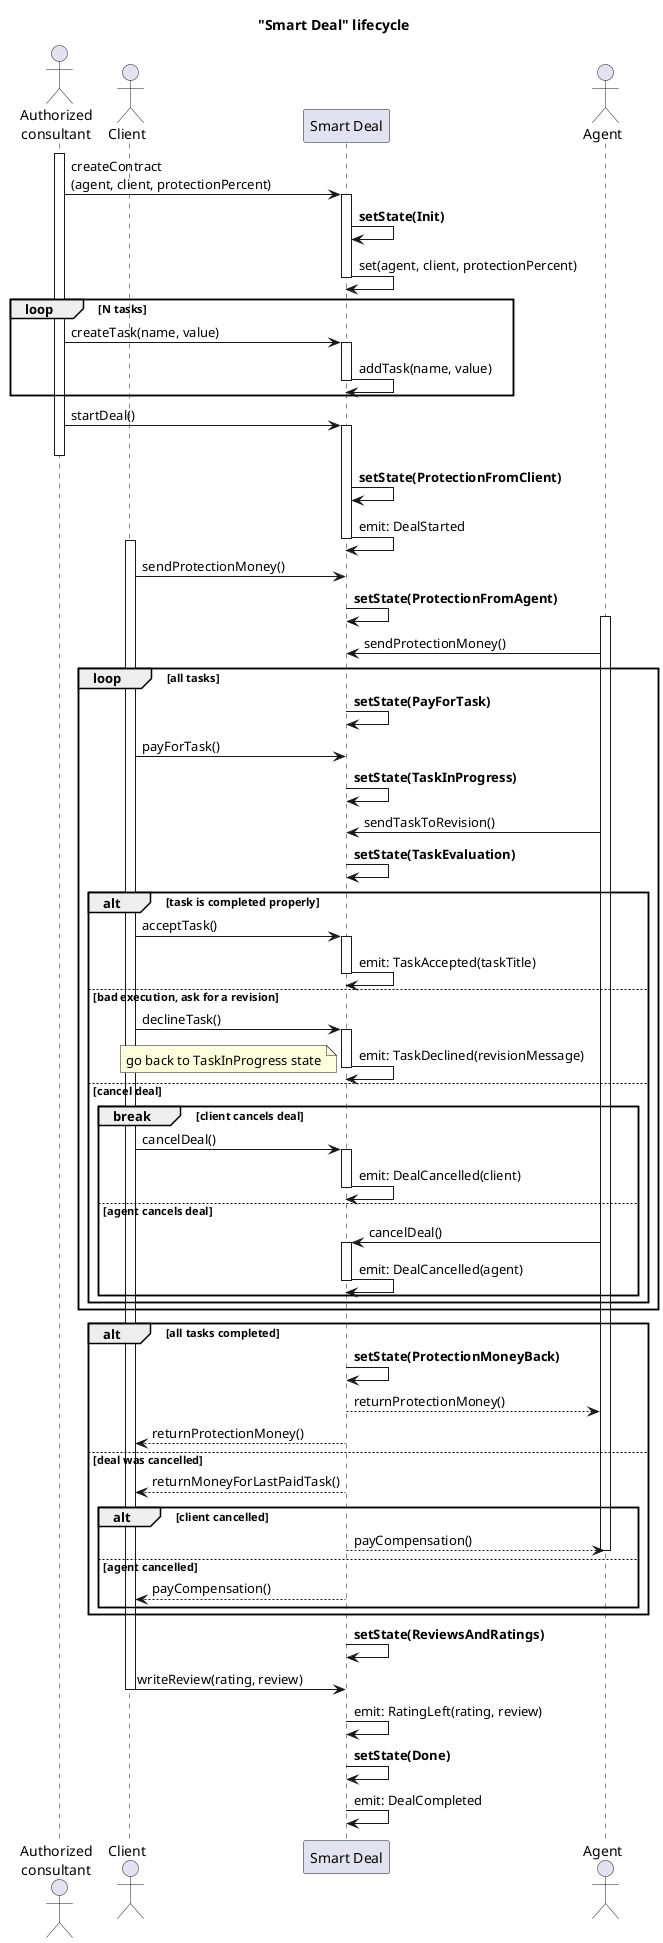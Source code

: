 @startuml

Title "Smart Deal" lifecycle

actor "Authorized\nconsultant" as AC
actor Client as C
participant "Smart Deal" as S
actor Agent as A

activate AC
AC -> S++: createContract \n(agent, client, protectionPercent)

S -> S: **setState(Init)**
S -> S--: set(agent, client, protectionPercent)
loop N tasks
    AC -> S++: createTask(name, value)
    S -> S--: addTask(name, value)
end

AC -> S++: startDeal()
deactivate AC

S -> S: **setState(ProtectionFromClient)**
S -> S--: emit: DealStarted

activate C
C -> S: sendProtectionMoney()

S -> S: **setState(ProtectionFromAgent)**
activate A
A -> S: sendProtectionMoney()

loop all tasks
    S -> S: **setState(PayForTask)**
    C -> S: payForTask()

    ' introduce another loop????
    S -> S: **setState(TaskInProgress)**
    A -> S: sendTaskToRevision()

    S -> S: **setState(TaskEvaluation)**
    alt task is completed properly
        C -> S++: acceptTask()
        S -> S--: emit: TaskAccepted(taskTitle)

    else bad execution, ask for a revision
        C -> S++: declineTask()
        S -> S--: emit: TaskDeclined(revisionMessage)
        note left
        go back to TaskInProgress state
        end note

    else cancel deal
        break client cancels deal
            C -> S++: cancelDeal()
            S -> S--: emit: DealCancelled(client)
        else agent cancels deal
            A -> S++: cancelDeal()
            S -> S--: emit: DealCancelled(agent)
        end
    end
end

alt all tasks completed
    S -> S: **setState(ProtectionMoneyBack)**
    S --> A: returnProtectionMoney()
    S --> C: returnProtectionMoney()

else deal was cancelled
    S --> C: returnMoneyForLastPaidTask()

    alt client cancelled
        S --> A: payCompensation()
        deactivate A

    else agent cancelled
        S --> C: payCompensation()
    end
end

S -> S: **setState(ReviewsAndRatings)**
C -> S: writeReview(rating, review)
deactivate C
S -> S: emit: RatingLeft(rating, review)

S -> S: **setState(Done)**
S -> S: emit: DealCompleted

@enduml
